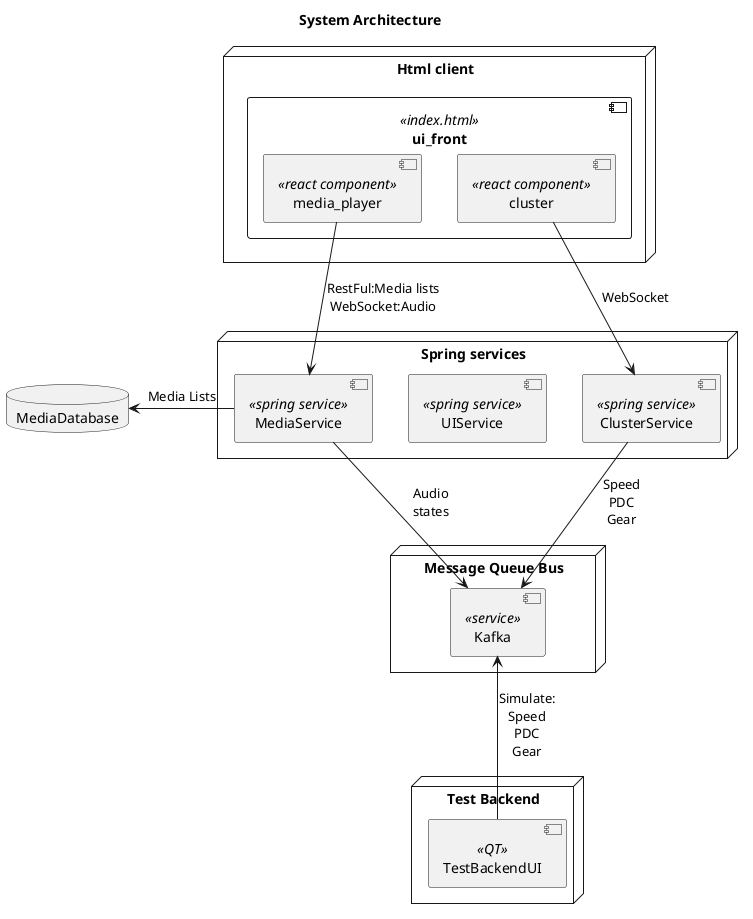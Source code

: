 @startuml SysA
title System Architecture

node "Html client" {
    component ui_front <<index.html>> {
        component media_player <<react component>>
        component cluster <<react component>>
    }
}

node "Spring services" {
    component UIService <<spring service>>
    component MediaService <<spring service>>
    component ClusterService <<spring service>>
}

database MediaDatabase {
}

node "Message Queue Bus" {
    component Kafka <<service>>
}

node "Test Backend" {
  component TestBackendUI <<QT>>
}


media_player -down-> MediaService: RestFul:Media lists\nWebSocket:Audio
cluster -down-> ClusterService: WebSocket

MediaService -left-> MediaDatabase: Media Lists
MediaService -down-> Kafka: Audio\nstates
ClusterService -down-> Kafka: Speed\nPDC\nGear

TestBackendUI -up-> Kafka: Simulate:\nSpeed\nPDC\nGear

@enduml
